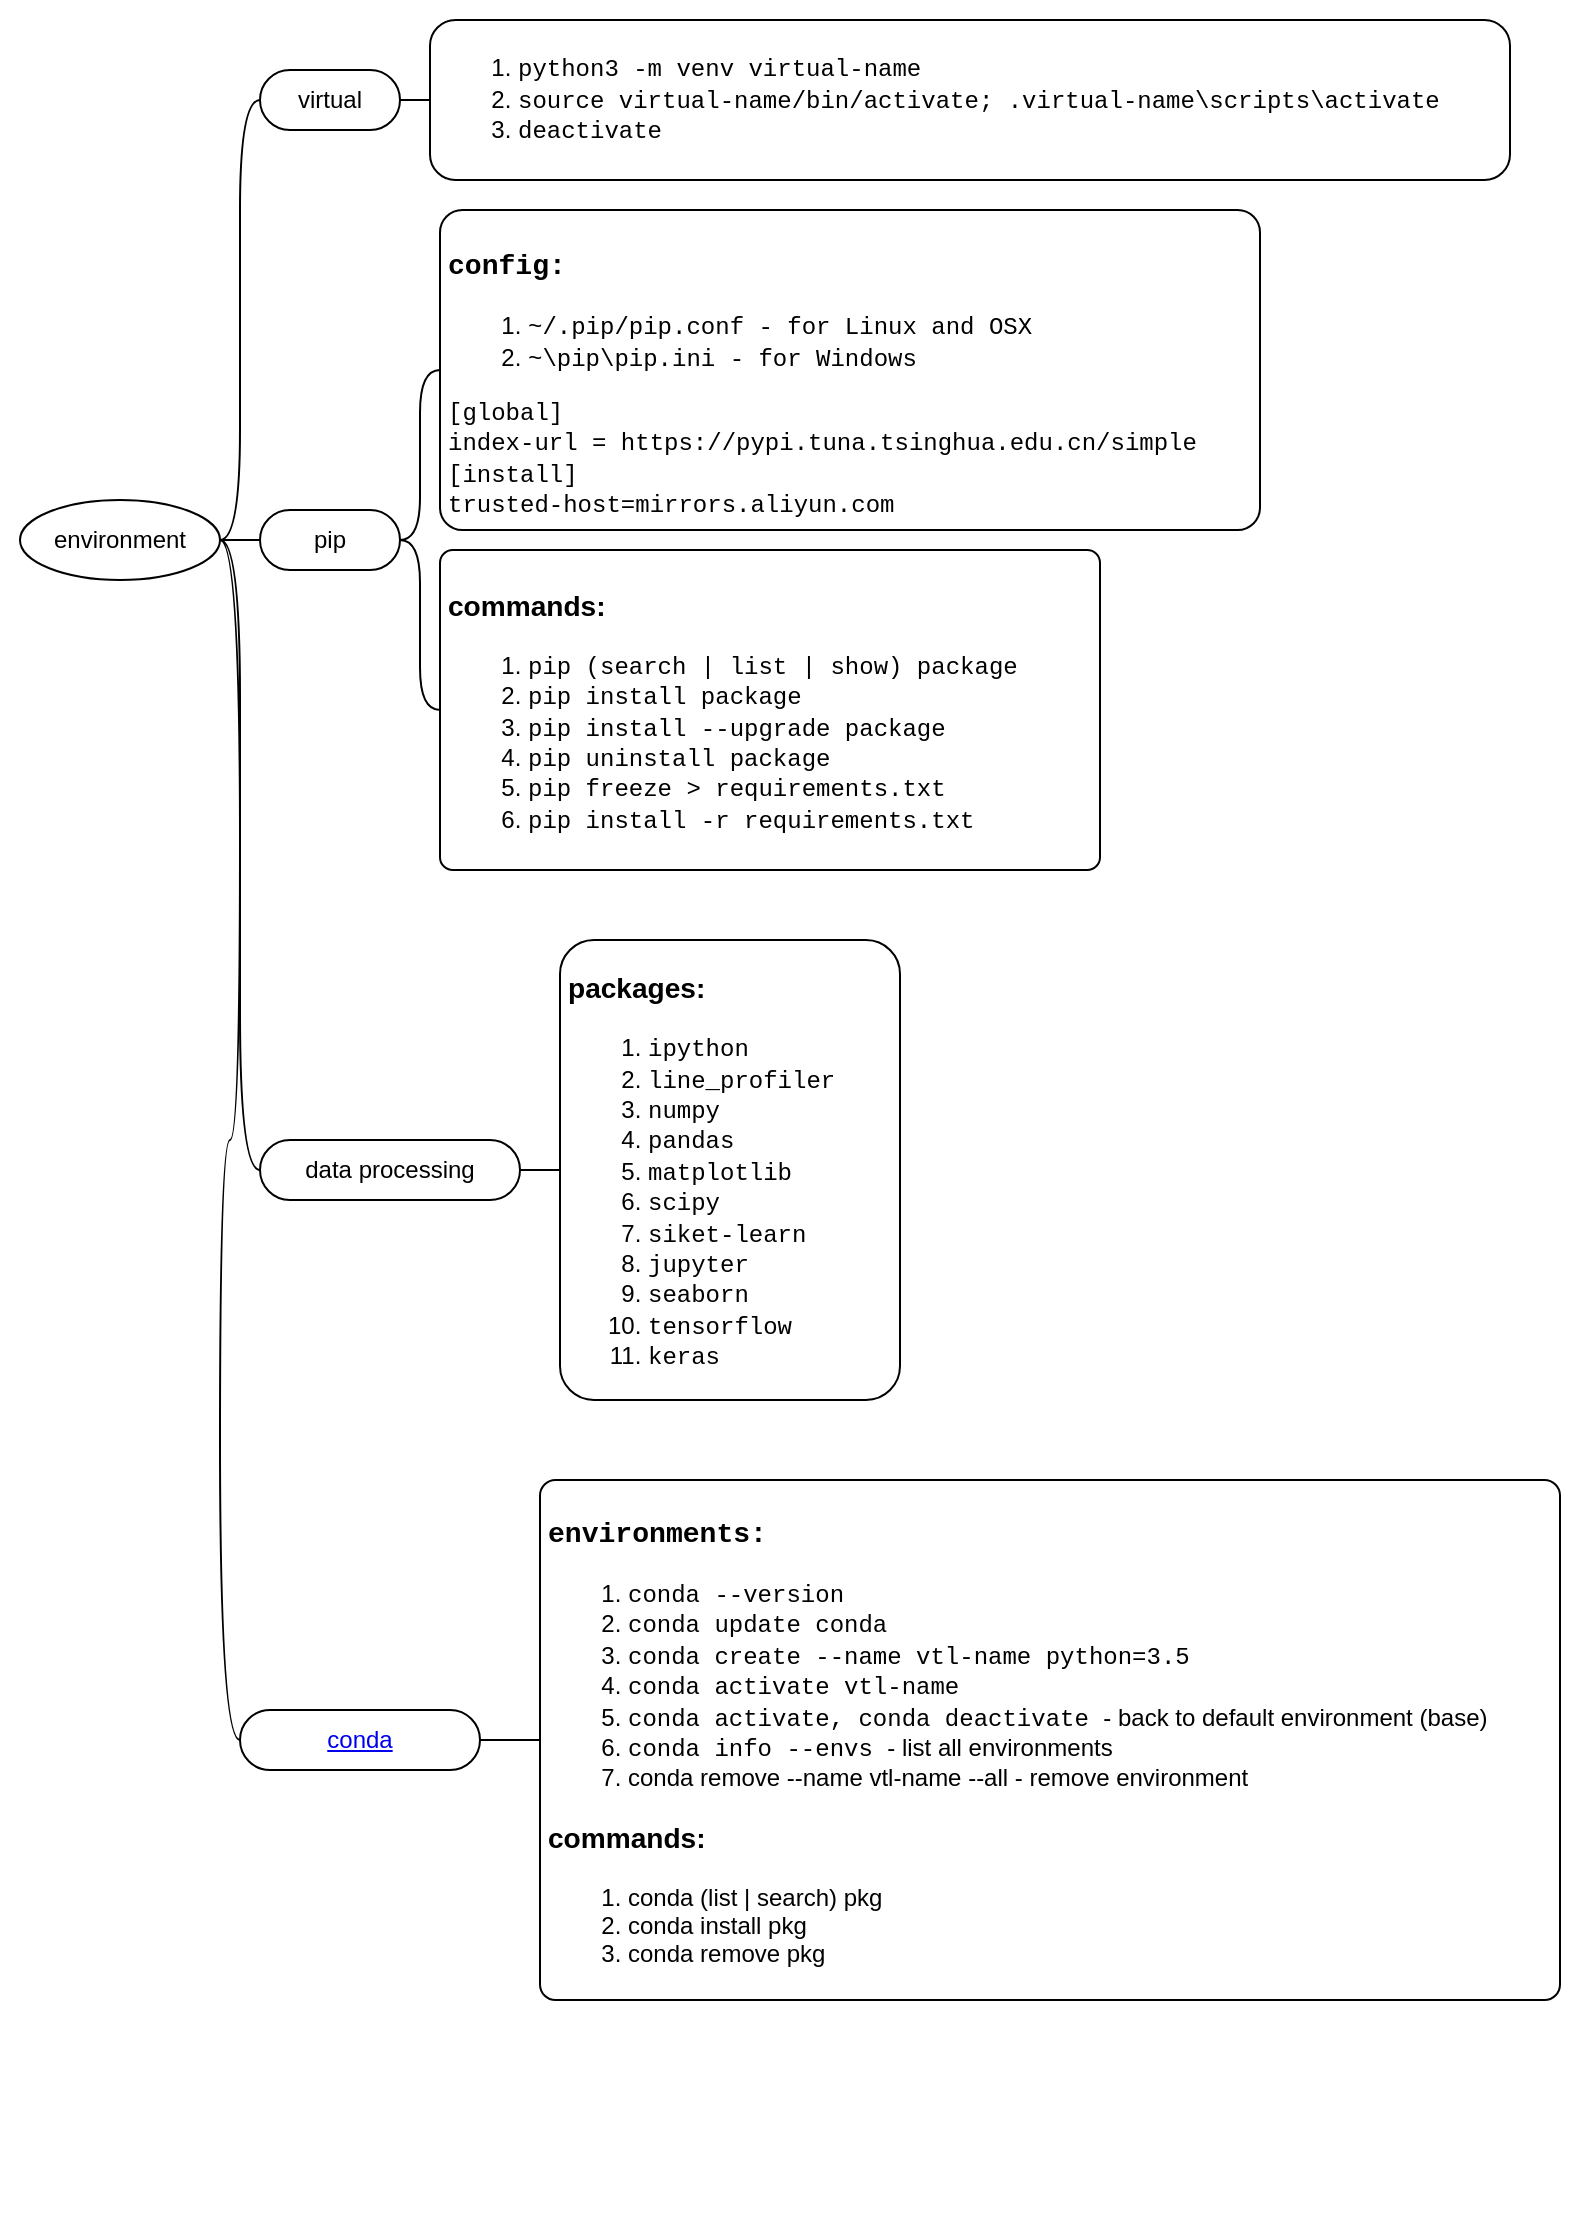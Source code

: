 <mxfile version="13.0.9" pages="2">
    <diagram id="xKhUT-r_AZ1tNeK4rXff" name="environments">
        <mxGraphModel dx="737" dy="399" grid="1" gridSize="10" guides="1" tooltips="1" connect="1" arrows="1" fold="1" page="1" pageScale="1" pageWidth="827" pageHeight="1169" math="0" shadow="0">
            <root>
                <mxCell id="0"/>
                <mxCell id="1" parent="0"/>
                <mxCell id="JRr6xuZ54uP4d2wEdJTd-1" value="" style="swimlane;html=1;startSize=20;horizontal=1;containerType=tree;fillColor=none;strokeColor=none;" parent="1" vertex="1">
                    <mxGeometry x="10" y="10" width="790" height="1110" as="geometry"/>
                </mxCell>
                <mxCell id="JRr6xuZ54uP4d2wEdJTd-2" value="" style="edgeStyle=entityRelationEdgeStyle;startArrow=none;endArrow=none;segment=10;curved=1;" parent="JRr6xuZ54uP4d2wEdJTd-1" source="JRr6xuZ54uP4d2wEdJTd-6" target="JRr6xuZ54uP4d2wEdJTd-7" edge="1">
                    <mxGeometry relative="1" as="geometry"/>
                </mxCell>
                <mxCell id="JRr6xuZ54uP4d2wEdJTd-6" value="environment" style="ellipse;whiteSpace=wrap;html=1;align=center;treeFolding=1;treeMoving=1;newEdgeStyle={&quot;edgeStyle&quot;:&quot;entityRelationEdgeStyle&quot;,&quot;startArrow&quot;:&quot;none&quot;,&quot;endArrow&quot;:&quot;none&quot;,&quot;segment&quot;:10,&quot;curved&quot;:1};" parent="JRr6xuZ54uP4d2wEdJTd-1" vertex="1">
                    <mxGeometry x="10" y="250" width="100" height="40" as="geometry"/>
                </mxCell>
                <mxCell id="JRr6xuZ54uP4d2wEdJTd-7" value="pip" style="whiteSpace=wrap;html=1;rounded=1;arcSize=50;align=center;verticalAlign=middle;strokeWidth=1;autosize=1;spacing=4;treeFolding=1;treeMoving=1;newEdgeStyle={&quot;edgeStyle&quot;:&quot;entityRelationEdgeStyle&quot;,&quot;startArrow&quot;:&quot;none&quot;,&quot;endArrow&quot;:&quot;none&quot;,&quot;segment&quot;:10,&quot;curved&quot;:1};" parent="JRr6xuZ54uP4d2wEdJTd-1" vertex="1">
                    <mxGeometry x="130" y="255" width="70" height="30" as="geometry"/>
                </mxCell>
                <mxCell id="_DjVTRdXmB7PVOCa5Odb-1" value="" style="edgeStyle=entityRelationEdgeStyle;startArrow=none;endArrow=none;segment=10;curved=1;" parent="JRr6xuZ54uP4d2wEdJTd-1" source="JRr6xuZ54uP4d2wEdJTd-7" target="_DjVTRdXmB7PVOCa5Odb-2" edge="1">
                    <mxGeometry relative="1" as="geometry">
                        <mxPoint x="150" y="213" as="sourcePoint"/>
                    </mxGeometry>
                </mxCell>
                <mxCell id="_DjVTRdXmB7PVOCa5Odb-2" value="&lt;h3&gt;&lt;font face=&quot;Courier New&quot;&gt;config:&lt;/font&gt;&lt;/h3&gt;&lt;div&gt;&lt;ol&gt;&lt;li&gt;&lt;font face=&quot;Courier New&quot;&gt;~/.pip/pip.conf - for Linux and OSX&lt;/font&gt;&lt;/li&gt;&lt;li&gt;&lt;font face=&quot;Courier New&quot;&gt;~\pip\pip.ini - for Windows&lt;/font&gt;&lt;/li&gt;&lt;/ol&gt;&lt;/div&gt;&lt;span style=&quot;font-family: &amp;quot;courier new&amp;quot;&quot;&gt;[global]&lt;/span&gt;&lt;br&gt;&lt;blockquote style=&quot;margin: 0 0 0 40px ; border: none ; padding: 0px&quot;&gt;&lt;/blockquote&gt;&lt;span style=&quot;font-family: &amp;quot;courier new&amp;quot;&quot;&gt;index-url = https://pypi.tuna.tsinghua.edu.cn/simple&lt;/span&gt;&lt;br&gt;&lt;blockquote style=&quot;margin: 0 0 0 40px ; border: none ; padding: 0px&quot;&gt;&lt;/blockquote&gt;&lt;span style=&quot;font-family: &amp;quot;courier new&amp;quot;&quot;&gt;[install]&lt;/span&gt;&lt;br&gt;&lt;font face=&quot;Courier New&quot;&gt;trusted-host=mirrors.aliyun.com&lt;/font&gt;" style="whiteSpace=wrap;html=1;rounded=1;arcSize=7;align=left;verticalAlign=middle;strokeWidth=1;autosize=1;spacing=4;treeFolding=1;treeMoving=1;newEdgeStyle={&quot;edgeStyle&quot;:&quot;entityRelationEdgeStyle&quot;,&quot;startArrow&quot;:&quot;none&quot;,&quot;endArrow&quot;:&quot;none&quot;,&quot;segment&quot;:10,&quot;curved&quot;:1};labelBackgroundColor=none;" parent="JRr6xuZ54uP4d2wEdJTd-1" vertex="1">
                    <mxGeometry x="220" y="105" width="410" height="160" as="geometry"/>
                </mxCell>
                <mxCell id="_DjVTRdXmB7PVOCa5Odb-3" value="" style="edgeStyle=entityRelationEdgeStyle;startArrow=none;endArrow=none;segment=10;curved=1;" parent="JRr6xuZ54uP4d2wEdJTd-1" source="JRr6xuZ54uP4d2wEdJTd-6" target="_DjVTRdXmB7PVOCa5Odb-4" edge="1">
                    <mxGeometry relative="1" as="geometry">
                        <mxPoint x="150" y="213" as="sourcePoint"/>
                    </mxGeometry>
                </mxCell>
                <mxCell id="_DjVTRdXmB7PVOCa5Odb-4" value="virtual" style="whiteSpace=wrap;html=1;rounded=1;arcSize=50;align=center;verticalAlign=middle;strokeWidth=1;autosize=1;spacing=4;treeFolding=1;treeMoving=1;newEdgeStyle={&quot;edgeStyle&quot;:&quot;entityRelationEdgeStyle&quot;,&quot;startArrow&quot;:&quot;none&quot;,&quot;endArrow&quot;:&quot;none&quot;,&quot;segment&quot;:10,&quot;curved&quot;:1};" parent="JRr6xuZ54uP4d2wEdJTd-1" vertex="1">
                    <mxGeometry x="130" y="35" width="70" height="30" as="geometry"/>
                </mxCell>
                <mxCell id="_DjVTRdXmB7PVOCa5Odb-5" value="" style="edgeStyle=entityRelationEdgeStyle;startArrow=none;endArrow=none;segment=10;curved=1;" parent="JRr6xuZ54uP4d2wEdJTd-1" source="_DjVTRdXmB7PVOCa5Odb-4" target="_DjVTRdXmB7PVOCa5Odb-6" edge="1">
                    <mxGeometry relative="1" as="geometry">
                        <mxPoint x="150" y="213" as="sourcePoint"/>
                    </mxGeometry>
                </mxCell>
                <mxCell id="_DjVTRdXmB7PVOCa5Odb-6" value="&lt;ol&gt;&lt;li&gt;&lt;font face=&quot;Courier New&quot;&gt;python3 -m venv virtual-name&lt;/font&gt;&lt;/li&gt;&lt;li&gt;&lt;font face=&quot;Courier New&quot;&gt;source virtual-name/bin/activate;&amp;nbsp;.virtual-name\scripts\activate&lt;/font&gt;&lt;/li&gt;&lt;li&gt;&lt;font face=&quot;Courier New&quot;&gt;deactivate&lt;/font&gt;&lt;/li&gt;&lt;/ol&gt;" style="whiteSpace=wrap;html=1;rounded=1;arcSize=16;align=left;verticalAlign=middle;strokeWidth=1;autosize=1;spacing=4;treeFolding=1;treeMoving=1;newEdgeStyle={&quot;edgeStyle&quot;:&quot;entityRelationEdgeStyle&quot;,&quot;startArrow&quot;:&quot;none&quot;,&quot;endArrow&quot;:&quot;none&quot;,&quot;segment&quot;:10,&quot;curved&quot;:1};" parent="JRr6xuZ54uP4d2wEdJTd-1" vertex="1">
                    <mxGeometry x="215" y="10" width="540" height="80" as="geometry"/>
                </mxCell>
                <mxCell id="2" value="" style="edgeStyle=entityRelationEdgeStyle;startArrow=none;endArrow=none;segment=10;curved=1;" parent="JRr6xuZ54uP4d2wEdJTd-1" source="JRr6xuZ54uP4d2wEdJTd-7" target="3" edge="1">
                    <mxGeometry relative="1" as="geometry">
                        <mxPoint x="230" y="325" as="sourcePoint"/>
                    </mxGeometry>
                </mxCell>
                <mxCell id="3" value="&lt;h3&gt;commands:&lt;/h3&gt;&lt;ol&gt;&lt;li&gt;&lt;font face=&quot;Courier New&quot;&gt;pip (search | list | show) package&lt;/font&gt;&lt;/li&gt;&lt;li&gt;&lt;font face=&quot;Courier New&quot;&gt;pip install package&lt;/font&gt;&lt;/li&gt;&lt;li&gt;&lt;font face=&quot;Courier New&quot;&gt;pip install --upgrade package&lt;/font&gt;&lt;/li&gt;&lt;li&gt;&lt;font face=&quot;Courier New&quot;&gt;pip uninstall package&lt;/font&gt;&lt;/li&gt;&lt;li&gt;&lt;font face=&quot;Courier New&quot;&gt;pip freeze &amp;gt; requirements.txt&lt;/font&gt;&lt;/li&gt;&lt;li&gt;&lt;font face=&quot;Courier New&quot;&gt;pip install -r requirements.txt&lt;/font&gt;&lt;/li&gt;&lt;/ol&gt;" style="whiteSpace=wrap;html=1;rounded=1;arcSize=4;align=left;verticalAlign=middle;strokeWidth=1;autosize=1;spacing=4;treeFolding=1;treeMoving=1;newEdgeStyle={&quot;edgeStyle&quot;:&quot;entityRelationEdgeStyle&quot;,&quot;startArrow&quot;:&quot;none&quot;,&quot;endArrow&quot;:&quot;none&quot;,&quot;segment&quot;:10,&quot;curved&quot;:1};" parent="JRr6xuZ54uP4d2wEdJTd-1" vertex="1">
                    <mxGeometry x="220" y="275" width="330" height="160" as="geometry"/>
                </mxCell>
                <mxCell id="4" value="" style="edgeStyle=entityRelationEdgeStyle;startArrow=none;endArrow=none;segment=10;curved=1;" parent="JRr6xuZ54uP4d2wEdJTd-1" source="JRr6xuZ54uP4d2wEdJTd-6" target="5" edge="1">
                    <mxGeometry relative="1" as="geometry">
                        <mxPoint x="150" y="310" as="sourcePoint"/>
                    </mxGeometry>
                </mxCell>
                <mxCell id="5" value="data processing" style="whiteSpace=wrap;html=1;rounded=1;arcSize=50;align=center;verticalAlign=middle;strokeWidth=1;autosize=1;spacing=4;treeFolding=1;treeMoving=1;newEdgeStyle={&quot;edgeStyle&quot;:&quot;entityRelationEdgeStyle&quot;,&quot;startArrow&quot;:&quot;none&quot;,&quot;endArrow&quot;:&quot;none&quot;,&quot;segment&quot;:10,&quot;curved&quot;:1};" parent="JRr6xuZ54uP4d2wEdJTd-1" vertex="1">
                    <mxGeometry x="130" y="570" width="130" height="30" as="geometry"/>
                </mxCell>
                <mxCell id="6" value="" style="edgeStyle=entityRelationEdgeStyle;startArrow=none;endArrow=none;segment=10;curved=1;" parent="JRr6xuZ54uP4d2wEdJTd-1" source="5" target="7" edge="1">
                    <mxGeometry relative="1" as="geometry">
                        <mxPoint x="150" y="310" as="sourcePoint"/>
                    </mxGeometry>
                </mxCell>
                <mxCell id="7" value="&lt;h3&gt;packages:&lt;/h3&gt;&lt;div&gt;&lt;ol&gt;&lt;li&gt;&lt;font face=&quot;Courier New&quot;&gt;ipython&lt;/font&gt;&lt;/li&gt;&lt;li&gt;&lt;font face=&quot;Courier New&quot;&gt;line_profiler&lt;/font&gt;&lt;/li&gt;&lt;li&gt;&lt;font face=&quot;Courier New&quot;&gt;numpy&lt;/font&gt;&lt;/li&gt;&lt;li&gt;&lt;font face=&quot;Courier New&quot;&gt;pandas&lt;/font&gt;&lt;/li&gt;&lt;li&gt;&lt;font face=&quot;Courier New&quot;&gt;matplotlib&lt;/font&gt;&lt;/li&gt;&lt;li&gt;&lt;font face=&quot;Courier New&quot;&gt;scipy&lt;/font&gt;&lt;/li&gt;&lt;li&gt;&lt;font face=&quot;Courier New&quot;&gt;siket-learn&lt;/font&gt;&lt;/li&gt;&lt;li&gt;&lt;font face=&quot;Courier New&quot;&gt;jupyter&lt;/font&gt;&lt;/li&gt;&lt;li&gt;&lt;font face=&quot;Courier New&quot;&gt;seaborn&lt;/font&gt;&lt;/li&gt;&lt;li&gt;&lt;font face=&quot;Courier New&quot;&gt;tensorflow&lt;/font&gt;&lt;/li&gt;&lt;li&gt;&lt;font face=&quot;Courier New&quot;&gt;keras&lt;/font&gt;&lt;/li&gt;&lt;/ol&gt;&lt;/div&gt;" style="whiteSpace=wrap;html=1;rounded=1;arcSize=10;align=left;verticalAlign=middle;strokeWidth=1;autosize=1;spacing=4;treeFolding=1;treeMoving=1;newEdgeStyle={&quot;edgeStyle&quot;:&quot;entityRelationEdgeStyle&quot;,&quot;startArrow&quot;:&quot;none&quot;,&quot;endArrow&quot;:&quot;none&quot;,&quot;segment&quot;:10,&quot;curved&quot;:1};" parent="JRr6xuZ54uP4d2wEdJTd-1" vertex="1">
                    <mxGeometry x="280" y="470" width="170" height="230" as="geometry"/>
                </mxCell>
                <mxCell id="8" value="" style="edgeStyle=entityRelationEdgeStyle;startArrow=none;endArrow=none;segment=10;curved=1;" parent="JRr6xuZ54uP4d2wEdJTd-1" source="JRr6xuZ54uP4d2wEdJTd-6" target="9" edge="1">
                    <mxGeometry relative="1" as="geometry">
                        <mxPoint x="150" y="430" as="sourcePoint"/>
                    </mxGeometry>
                </mxCell>
                <mxCell id="9" value="&lt;a href=&quot;https://conda.io/projects/conda/en/latest/user-guide/getting-started.html&quot;&gt;conda&lt;/a&gt;" style="whiteSpace=wrap;html=1;rounded=1;arcSize=50;align=center;verticalAlign=middle;strokeWidth=1;autosize=1;spacing=4;treeFolding=1;treeMoving=1;newEdgeStyle={&quot;edgeStyle&quot;:&quot;entityRelationEdgeStyle&quot;,&quot;startArrow&quot;:&quot;none&quot;,&quot;endArrow&quot;:&quot;none&quot;,&quot;segment&quot;:10,&quot;curved&quot;:1};" parent="JRr6xuZ54uP4d2wEdJTd-1" vertex="1">
                    <mxGeometry x="120" y="855" width="120" height="30" as="geometry"/>
                </mxCell>
                <mxCell id="10" value="" style="edgeStyle=entityRelationEdgeStyle;startArrow=none;endArrow=none;segment=10;curved=1;" parent="JRr6xuZ54uP4d2wEdJTd-1" source="9" target="11" edge="1">
                    <mxGeometry relative="1" as="geometry">
                        <mxPoint x="150" y="430" as="sourcePoint"/>
                    </mxGeometry>
                </mxCell>
                <mxCell id="11" value="&lt;h3&gt;&lt;span style=&quot;font-family: &amp;#34;courier new&amp;#34;&quot;&gt;environments:&lt;/span&gt;&lt;/h3&gt;&lt;ol&gt;&lt;li&gt;&lt;font face=&quot;Courier New&quot;&gt;conda --version&lt;/font&gt;&lt;/li&gt;&lt;li&gt;&lt;font face=&quot;Courier New&quot;&gt;conda update conda&lt;/font&gt;&lt;/li&gt;&lt;li&gt;&lt;font face=&quot;Courier New&quot;&gt;conda create --name vtl-name python=3.5&lt;/font&gt;&lt;br&gt;&lt;/li&gt;&lt;li&gt;&lt;font face=&quot;Courier New&quot;&gt;conda activate vtl-name&lt;/font&gt;&lt;/li&gt;&lt;li&gt;&lt;font face=&quot;Courier New&quot;&gt;conda activate, conda deactivate&amp;nbsp;&lt;/font&gt;- back to default environment (base)&lt;/li&gt;&lt;li&gt;&lt;font face=&quot;Courier New&quot;&gt;conda info --envs &lt;/font&gt;- list all environments&lt;/li&gt;&lt;li&gt;conda remove --name vtl-name --all - remove environment&amp;nbsp;&lt;/li&gt;&lt;/ol&gt;&lt;h3&gt;commands:&lt;/h3&gt;&lt;div&gt;&lt;ol&gt;&lt;li&gt;conda (list | search) pkg&lt;/li&gt;&lt;li&gt;conda install pkg&lt;/li&gt;&lt;li&gt;conda remove pkg&lt;/li&gt;&lt;/ol&gt;&lt;/div&gt;" style="whiteSpace=wrap;html=1;rounded=1;arcSize=3;align=left;verticalAlign=middle;strokeWidth=1;autosize=1;spacing=4;treeFolding=1;treeMoving=1;newEdgeStyle={&quot;edgeStyle&quot;:&quot;entityRelationEdgeStyle&quot;,&quot;startArrow&quot;:&quot;none&quot;,&quot;endArrow&quot;:&quot;none&quot;,&quot;segment&quot;:10,&quot;curved&quot;:1};" parent="JRr6xuZ54uP4d2wEdJTd-1" vertex="1">
                    <mxGeometry x="270" y="740" width="510" height="260" as="geometry"/>
                </mxCell>
            </root>
        </mxGraphModel>
    </diagram>
    <diagram id="M69t58L4IS4P6THLBtKI" name="django">
        &#xa;        
        <mxGraphModel dx="646" dy="566" grid="1" gridSize="10" guides="1" tooltips="1" connect="1" arrows="1" fold="1" page="1" pageScale="1" pageWidth="827" pageHeight="1169" math="0" shadow="0">
            &#xa;            
            <root>
                &#xa;                
                <mxCell id="ra_4u8bDI7FsC3nfDdiC-0"/>
                &#xa;                
                <mxCell id="ra_4u8bDI7FsC3nfDdiC-1" parent="ra_4u8bDI7FsC3nfDdiC-0"/>
                &#xa;                
                <mxCell id="ra_4u8bDI7FsC3nfDdiC-2" value="" style="swimlane;html=1;startSize=20;horizontal=1;containerType=tree;strokeColor=none;fillColor=none;" parent="ra_4u8bDI7FsC3nfDdiC-1" vertex="1">
                    &#xa;                    
                    <mxGeometry x="10" y="10" width="810" height="1020" as="geometry"/>
                    &#xa;                
                </mxCell>
                &#xa;                
                <mxCell id="ra_4u8bDI7FsC3nfDdiC-3" value="" style="edgeStyle=entityRelationEdgeStyle;startArrow=none;endArrow=none;segment=10;curved=1;" parent="ra_4u8bDI7FsC3nfDdiC-2" source="ra_4u8bDI7FsC3nfDdiC-7" target="ra_4u8bDI7FsC3nfDdiC-8" edge="1">
                    &#xa;                    
                    <mxGeometry relative="1" as="geometry"/>
                    &#xa;                
                </mxCell>
                &#xa;                
                <mxCell id="ra_4u8bDI7FsC3nfDdiC-7" value="django" style="ellipse;whiteSpace=wrap;html=1;align=center;treeFolding=1;treeMoving=1;newEdgeStyle={&quot;edgeStyle&quot;:&quot;entityRelationEdgeStyle&quot;,&quot;startArrow&quot;:&quot;none&quot;,&quot;endArrow&quot;:&quot;none&quot;,&quot;segment&quot;:10,&quot;curved&quot;:1};" parent="ra_4u8bDI7FsC3nfDdiC-2" vertex="1">
                    &#xa;                    
                    <mxGeometry x="20" y="445" width="100" height="40" as="geometry"/>
                    &#xa;                
                </mxCell>
                &#xa;                
                <mxCell id="ra_4u8bDI7FsC3nfDdiC-8" value="management" style="whiteSpace=wrap;html=1;rounded=1;arcSize=50;align=center;verticalAlign=middle;strokeWidth=1;autosize=1;spacing=4;treeFolding=1;treeMoving=1;newEdgeStyle={&quot;edgeStyle&quot;:&quot;entityRelationEdgeStyle&quot;,&quot;startArrow&quot;:&quot;none&quot;,&quot;endArrow&quot;:&quot;none&quot;,&quot;segment&quot;:10,&quot;curved&quot;:1};" parent="ra_4u8bDI7FsC3nfDdiC-2" vertex="1">
                    &#xa;                    
                    <mxGeometry x="140" y="295" width="110" height="30" as="geometry"/>
                    &#xa;                
                </mxCell>
                &#xa;                
                <mxCell id="qcwrLH1Dof33v1OUKWGm-0" value="" style="edgeStyle=entityRelationEdgeStyle;startArrow=none;endArrow=none;segment=10;curved=1;" parent="ra_4u8bDI7FsC3nfDdiC-2" source="ra_4u8bDI7FsC3nfDdiC-8" target="qcwrLH1Dof33v1OUKWGm-1" edge="1">
                    &#xa;                    
                    <mxGeometry relative="1" as="geometry">
                        &#xa;                        
                        <mxPoint x="150" y="90" as="sourcePoint"/>
                        &#xa;                    
                    </mxGeometry>
                    &#xa;                
                </mxCell>
                &#xa;                
                <mxCell id="qcwrLH1Dof33v1OUKWGm-1" value="project" style="whiteSpace=wrap;html=1;rounded=1;arcSize=50;align=center;verticalAlign=middle;strokeWidth=1;autosize=1;spacing=4;treeFolding=1;treeMoving=1;newEdgeStyle={&quot;edgeStyle&quot;:&quot;entityRelationEdgeStyle&quot;,&quot;startArrow&quot;:&quot;none&quot;,&quot;endArrow&quot;:&quot;none&quot;,&quot;segment&quot;:10,&quot;curved&quot;:1};" parent="ra_4u8bDI7FsC3nfDdiC-2" vertex="1">
                    &#xa;                    
                    <mxGeometry x="270" y="160" width="80" height="30" as="geometry"/>
                    &#xa;                
                </mxCell>
                &#xa;                
                <mxCell id="qcwrLH1Dof33v1OUKWGm-2" value="" style="edgeStyle=entityRelationEdgeStyle;startArrow=none;endArrow=none;segment=10;curved=1;" parent="ra_4u8bDI7FsC3nfDdiC-2" source="qcwrLH1Dof33v1OUKWGm-1" target="qcwrLH1Dof33v1OUKWGm-3" edge="1">
                    &#xa;                    
                    <mxGeometry relative="1" as="geometry">
                        &#xa;                        
                        <mxPoint x="280" y="65" as="sourcePoint"/>
                        &#xa;                    
                    </mxGeometry>
                    &#xa;                
                </mxCell>
                &#xa;                
                <mxCell id="qcwrLH1Dof33v1OUKWGm-3" value="&lt;h3&gt;&lt;font face=&quot;Courier New&quot;&gt;create project:&lt;/font&gt;&lt;/h3&gt;&lt;font face=&quot;Courier New&quot;&gt;&lt;ol&gt;&lt;li&gt;&lt;font face=&quot;Courier New&quot;&gt;django-admin startproject web_project&lt;/font&gt;&lt;/li&gt;&lt;/ol&gt;&lt;h3&gt;structures:&lt;/h3&gt;&lt;div&gt;&lt;ol&gt;&lt;li&gt;&lt;font face=&quot;Courier New&quot;&gt;&lt;div&gt;web_project/&lt;/div&gt;&lt;/font&gt;&lt;/li&gt;&lt;li&gt;&lt;div&gt;&amp;nbsp; &amp;nbsp; web_project/&lt;/div&gt;&lt;/li&gt;&lt;li&gt;&lt;div&gt;&amp;nbsp; &amp;nbsp; &amp;nbsp; &amp;nbsp; __init__.py&lt;/div&gt;&lt;/li&gt;&lt;li&gt;&lt;div&gt;&amp;nbsp; &amp;nbsp; &amp;nbsp; &amp;nbsp; wsgi.py&lt;/div&gt;&lt;/li&gt;&lt;li&gt;&lt;div&gt;&amp;nbsp; &amp;nbsp; &amp;nbsp; &amp;nbsp; settings.py&lt;/div&gt;&lt;/li&gt;&lt;li&gt;&lt;div&gt;&amp;nbsp; &amp;nbsp; &amp;nbsp; &amp;nbsp; urls.py&lt;/div&gt;&lt;/li&gt;&lt;li&gt;&lt;div&gt;&amp;nbsp; &amp;nbsp; manage.py&lt;/div&gt;&lt;/li&gt;&lt;li&gt;&lt;div&gt;&amp;nbsp; &amp;nbsp; app/&lt;/div&gt;&lt;/li&gt;&lt;/ol&gt;&lt;h3&gt;start development server:&lt;/h3&gt;&lt;/div&gt;&lt;div&gt;&lt;ol&gt;&lt;li&gt;&lt;font face=&quot;Courier New&quot;&gt;&lt;div&gt;python manage.py runserver&lt;/div&gt;&lt;/font&gt;&lt;/li&gt;&lt;li&gt;&lt;div&gt;python manage.py runserver 5000&lt;/div&gt;&lt;/li&gt;&lt;li&gt;&lt;div&gt;vscode launch.json configuration&lt;/div&gt;&lt;/li&gt;&lt;/ol&gt;&lt;/div&gt;&lt;/font&gt;" style="whiteSpace=wrap;html=1;rounded=1;arcSize=4;align=left;verticalAlign=middle;strokeWidth=1;autosize=1;spacing=4;treeFolding=1;treeMoving=1;newEdgeStyle={&quot;edgeStyle&quot;:&quot;entityRelationEdgeStyle&quot;,&quot;startArrow&quot;:&quot;none&quot;,&quot;endArrow&quot;:&quot;none&quot;,&quot;segment&quot;:10,&quot;curved&quot;:1};" parent="ra_4u8bDI7FsC3nfDdiC-2" vertex="1">
                    &#xa;                    
                    <mxGeometry x="400" y="15" width="350" height="320" as="geometry"/>
                    &#xa;                
                </mxCell>
                &#xa;                
                <mxCell id="ytSoNRwtpomNZAQt6G3V-0" value="" style="edgeStyle=entityRelationEdgeStyle;startArrow=none;endArrow=none;segment=10;curved=1;" parent="ra_4u8bDI7FsC3nfDdiC-2" source="ra_4u8bDI7FsC3nfDdiC-8" target="ytSoNRwtpomNZAQt6G3V-1" edge="1">
                    &#xa;                    
                    <mxGeometry relative="1" as="geometry">
                        &#xa;                        
                        <mxPoint x="280" y="155" as="sourcePoint"/>
                        &#xa;                    
                    </mxGeometry>
                    &#xa;                
                </mxCell>
                &#xa;                
                <mxCell id="ytSoNRwtpomNZAQt6G3V-1" value="apps" style="whiteSpace=wrap;html=1;rounded=1;arcSize=50;align=center;verticalAlign=middle;strokeWidth=1;autosize=1;spacing=4;treeFolding=1;treeMoving=1;newEdgeStyle={&quot;edgeStyle&quot;:&quot;entityRelationEdgeStyle&quot;,&quot;startArrow&quot;:&quot;none&quot;,&quot;endArrow&quot;:&quot;none&quot;,&quot;segment&quot;:10,&quot;curved&quot;:1};" parent="ra_4u8bDI7FsC3nfDdiC-2" vertex="1">
                    &#xa;                    
                    <mxGeometry x="270" y="460" width="75" height="30" as="geometry"/>
                    &#xa;                
                </mxCell>
                &#xa;                
                <mxCell id="ytSoNRwtpomNZAQt6G3V-22" value="" style="edgeStyle=entityRelationEdgeStyle;startArrow=none;endArrow=none;segment=10;curved=1;" parent="ra_4u8bDI7FsC3nfDdiC-2" source="ytSoNRwtpomNZAQt6G3V-1" target="ytSoNRwtpomNZAQt6G3V-23" edge="1">
                    &#xa;                    
                    <mxGeometry relative="1" as="geometry">
                        &#xa;                        
                        <mxPoint x="290" y="280" as="sourcePoint"/>
                        &#xa;                    
                    </mxGeometry>
                    &#xa;                
                </mxCell>
                &#xa;                
                <mxCell id="ytSoNRwtpomNZAQt6G3V-23" value="&lt;h3&gt;create apps:&lt;/h3&gt;&lt;div&gt;&lt;ol&gt;&lt;li&gt;&lt;font face=&quot;Courier New&quot;&gt;python manage.py startapp hello&lt;/font&gt;&lt;/li&gt;&lt;/ol&gt;&lt;h3&gt;&lt;font face=&quot;Courier New&quot;&gt;structures:&lt;/font&gt;&lt;/h3&gt;&lt;/div&gt;&lt;div&gt;&lt;ol&gt;&lt;li&gt;&lt;font face=&quot;Courier New&quot;&gt;hello/&lt;/font&gt;&lt;/li&gt;&lt;li&gt;&lt;font face=&quot;Courier New&quot;&gt;&amp;nbsp; &amp;nbsp; migrations/&lt;/font&gt;&lt;/li&gt;&lt;li&gt;&lt;font face=&quot;Courier New&quot;&gt;&amp;nbsp; &amp;nbsp; __init__.py&lt;/font&gt;&lt;/li&gt;&lt;li&gt;&lt;font face=&quot;Courier New&quot;&gt;&amp;nbsp; &amp;nbsp; admiin.py&lt;/font&gt;&lt;/li&gt;&lt;li&gt;&lt;font face=&quot;Courier New&quot;&gt;&amp;nbsp; &amp;nbsp; apps.py&lt;/font&gt;&lt;/li&gt;&lt;li&gt;&lt;font face=&quot;Courier New&quot;&gt;&amp;nbsp; &amp;nbsp; model.py&lt;/font&gt;&lt;/li&gt;&lt;li&gt;&lt;font face=&quot;Courier New&quot;&gt;&amp;nbsp; &amp;nbsp; tests.py&lt;/font&gt;&lt;/li&gt;&lt;li&gt;&lt;font face=&quot;Courier New&quot;&gt;&amp;nbsp; &amp;nbsp; view.py&lt;/font&gt;&lt;/li&gt;&lt;/ol&gt;&lt;/div&gt;" style="whiteSpace=wrap;html=1;rounded=1;arcSize=5;align=left;verticalAlign=middle;strokeWidth=1;autosize=1;spacing=4;treeFolding=1;treeMoving=1;newEdgeStyle={&quot;edgeStyle&quot;:&quot;entityRelationEdgeStyle&quot;,&quot;startArrow&quot;:&quot;none&quot;,&quot;endArrow&quot;:&quot;none&quot;,&quot;segment&quot;:10,&quot;curved&quot;:1};" parent="ra_4u8bDI7FsC3nfDdiC-2" vertex="1">
                    &#xa;                    
                    <mxGeometry x="400" y="350" width="300" height="250" as="geometry"/>
                    &#xa;                
                </mxCell>
                &#xa;                
                <mxCell id="ytSoNRwtpomNZAQt6G3V-24" value="" style="edgeStyle=entityRelationEdgeStyle;startArrow=none;endArrow=none;segment=10;curved=1;" parent="ra_4u8bDI7FsC3nfDdiC-2" source="ra_4u8bDI7FsC3nfDdiC-7" target="ytSoNRwtpomNZAQt6G3V-25" edge="1">
                    &#xa;                    
                    <mxGeometry relative="1" as="geometry">
                        &#xa;                        
                        <mxPoint x="160" y="350" as="sourcePoint"/>
                        &#xa;                    
                    </mxGeometry>
                    &#xa;                
                </mxCell>
                &#xa;                
                <mxCell id="ytSoNRwtpomNZAQt6G3V-25" value="url" style="whiteSpace=wrap;html=1;rounded=1;arcSize=50;align=center;verticalAlign=middle;strokeWidth=1;autosize=1;spacing=4;treeFolding=1;treeMoving=1;newEdgeStyle={&quot;edgeStyle&quot;:&quot;entityRelationEdgeStyle&quot;,&quot;startArrow&quot;:&quot;none&quot;,&quot;endArrow&quot;:&quot;none&quot;,&quot;segment&quot;:10,&quot;curved&quot;:1};" parent="ra_4u8bDI7FsC3nfDdiC-2" vertex="1">
                    &#xa;                    
                    <mxGeometry x="140" y="790" width="110" height="30" as="geometry"/>
                    &#xa;                
                </mxCell>
                &#xa;                
                <mxCell id="ytSoNRwtpomNZAQt6G3V-26" value="" style="edgeStyle=entityRelationEdgeStyle;startArrow=none;endArrow=none;segment=10;curved=1;" parent="ra_4u8bDI7FsC3nfDdiC-2" source="ytSoNRwtpomNZAQt6G3V-25" target="ytSoNRwtpomNZAQt6G3V-27" edge="1">
                    &#xa;                    
                    <mxGeometry relative="1" as="geometry">
                        &#xa;                        
                        <mxPoint x="160" y="505" as="sourcePoint"/>
                        &#xa;                    
                    </mxGeometry>
                    &#xa;                
                </mxCell>
                &#xa;                
                <mxCell id="ytSoNRwtpomNZAQt6G3V-27" value="&lt;h3&gt;url format:&lt;/h3&gt;&lt;div&gt;f&lt;font face=&quot;Courier New&quot;&gt;rom django.contrib import admin&lt;/font&gt;&lt;/div&gt;&lt;div&gt;&lt;font face=&quot;Courier New&quot;&gt;from django.urls import path, include&lt;/font&gt;&lt;/div&gt;&lt;div&gt;&lt;font face=&quot;Courier New&quot;&gt;&lt;br&gt;&lt;/font&gt;&lt;/div&gt;&lt;div&gt;&lt;font face=&quot;Courier New&quot;&gt;urlpatterns = [&lt;/font&gt;&lt;/div&gt;&lt;div&gt;&lt;font face=&quot;Courier New&quot;&gt;&amp;nbsp; &amp;nbsp; path(&quot;admin/&quot;, admin.site.urls),&lt;/font&gt;&lt;/div&gt;&lt;div&gt;&lt;font face=&quot;Courier New&quot;&gt;&amp;nbsp; &amp;nbsp; path(&quot;/home&quot;, views.home, name=&quot;home&quot;),&lt;/font&gt;&lt;/div&gt;&lt;div&gt;&lt;font face=&quot;Courier New&quot;&gt;&amp;nbsp; &amp;nbsp; path(&quot;app&quot;, include(&quot;app.urls&quot;),&lt;/font&gt;&lt;/div&gt;&lt;div&gt;&lt;font face=&quot;Courier New&quot;&gt;]&lt;/font&gt;&lt;/div&gt;" style="whiteSpace=wrap;html=1;rounded=1;arcSize=8;align=left;verticalAlign=middle;strokeWidth=1;autosize=1;spacing=4;treeFolding=1;treeMoving=1;newEdgeStyle={&quot;edgeStyle&quot;:&quot;entityRelationEdgeStyle&quot;,&quot;startArrow&quot;:&quot;none&quot;,&quot;endArrow&quot;:&quot;none&quot;,&quot;segment&quot;:10,&quot;curved&quot;:1};" parent="ra_4u8bDI7FsC3nfDdiC-2" vertex="1">
                    &#xa;                    
                    <mxGeometry x="270" y="625" width="350" height="180" as="geometry"/>
                    &#xa;                
                </mxCell>
                &#xa;                
                <mxCell id="ytSoNRwtpomNZAQt6G3V-28" value="" style="edgeStyle=entityRelationEdgeStyle;startArrow=none;endArrow=none;segment=10;curved=1;" parent="ra_4u8bDI7FsC3nfDdiC-2" source="ytSoNRwtpomNZAQt6G3V-25" target="ytSoNRwtpomNZAQt6G3V-29" edge="1">
                    &#xa;                    
                    <mxGeometry relative="1" as="geometry">
                        &#xa;                        
                        <mxPoint x="230" y="665" as="sourcePoint"/>
                        &#xa;                    
                    </mxGeometry>
                    &#xa;                
                </mxCell>
                &#xa;                
                <mxCell id="ytSoNRwtpomNZAQt6G3V-29" value="&lt;h3&gt;app urls:&lt;/h3&gt;&lt;div&gt;&lt;ol&gt;&lt;li&gt;create &lt;font face=&quot;Courier New&quot;&gt;urls.py in the created apps folder&lt;/font&gt;&lt;/li&gt;&lt;li&gt;&lt;font face=&quot;Courier New&quot;&gt;in the project urls.py&lt;/font&gt;, add&lt;font face=&quot;Courier New&quot;&gt; path(&quot;app-path&quot;,include(&quot;app.urls&quot;))&lt;/font&gt;&lt;/li&gt;&lt;/ol&gt;&lt;/div&gt;" style="whiteSpace=wrap;html=1;rounded=1;arcSize=8;align=left;verticalAlign=middle;strokeWidth=1;autosize=1;spacing=4;treeFolding=1;treeMoving=1;newEdgeStyle={&quot;edgeStyle&quot;:&quot;entityRelationEdgeStyle&quot;,&quot;startArrow&quot;:&quot;none&quot;,&quot;endArrow&quot;:&quot;none&quot;,&quot;segment&quot;:10,&quot;curved&quot;:1};" parent="ra_4u8bDI7FsC3nfDdiC-2" vertex="1">
                    &#xa;                    
                    <mxGeometry x="270" y="830" width="530" height="100" as="geometry"/>
                    &#xa;                
                </mxCell>
                &#xa;            
            </root>
            &#xa;        
        </mxGraphModel>
        &#xa;    
    </diagram>
</mxfile>